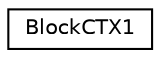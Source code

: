 digraph G
{
  edge [fontname="Helvetica",fontsize="10",labelfontname="Helvetica",labelfontsize="10"];
  node [fontname="Helvetica",fontsize="10",shape=record];
  rankdir=LR;
  Node1 [label="BlockCTX1",height=0.2,width=0.4,color="black", fillcolor="white", style="filled",URL="$d3/d5e/structBlockCTX1.html",tooltip="CTX1 block."];
}
